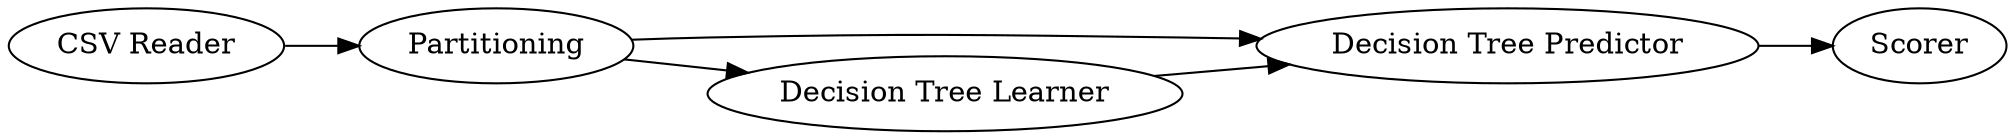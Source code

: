 digraph {
	2 [label="CSV Reader"]
	3 [label=Partitioning]
	4 [label="Decision Tree Predictor"]
	5 [label="Decision Tree Learner"]
	6 [label=Scorer]
	2 -> 3
	3 -> 5
	3 -> 4
	4 -> 6
	5 -> 4
	rankdir=LR
}
